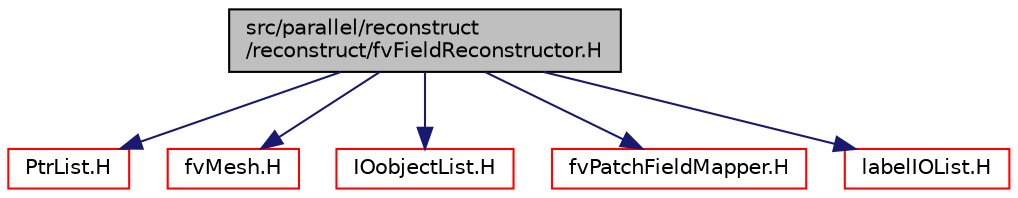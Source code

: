 digraph "src/parallel/reconstruct/reconstruct/fvFieldReconstructor.H"
{
  bgcolor="transparent";
  edge [fontname="Helvetica",fontsize="10",labelfontname="Helvetica",labelfontsize="10"];
  node [fontname="Helvetica",fontsize="10",shape=record];
  Node1 [label="src/parallel/reconstruct\l/reconstruct/fvFieldReconstructor.H",height=0.2,width=0.4,color="black", fillcolor="grey75", style="filled", fontcolor="black"];
  Node1 -> Node2 [color="midnightblue",fontsize="10",style="solid",fontname="Helvetica"];
  Node2 [label="PtrList.H",height=0.2,width=0.4,color="red",URL="$a07655.html"];
  Node1 -> Node3 [color="midnightblue",fontsize="10",style="solid",fontname="Helvetica"];
  Node3 [label="fvMesh.H",height=0.2,width=0.4,color="red",URL="$a05871.html"];
  Node1 -> Node4 [color="midnightblue",fontsize="10",style="solid",fontname="Helvetica"];
  Node4 [label="IOobjectList.H",height=0.2,width=0.4,color="red",URL="$a07751.html"];
  Node1 -> Node5 [color="midnightblue",fontsize="10",style="solid",fontname="Helvetica"];
  Node5 [label="fvPatchFieldMapper.H",height=0.2,width=0.4,color="red",URL="$a05515.html"];
  Node1 -> Node6 [color="midnightblue",fontsize="10",style="solid",fontname="Helvetica"];
  Node6 [label="labelIOList.H",height=0.2,width=0.4,color="red",URL="$a08886.html"];
}
